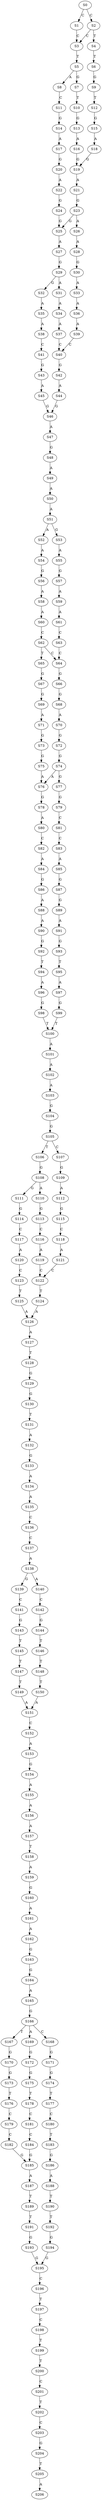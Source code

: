 strict digraph  {
	S0 -> S1 [ label = C ];
	S0 -> S2 [ label = C ];
	S1 -> S3 [ label = C ];
	S2 -> S3 [ label = C ];
	S2 -> S4 [ label = T ];
	S3 -> S5 [ label = T ];
	S4 -> S6 [ label = T ];
	S5 -> S7 [ label = G ];
	S5 -> S8 [ label = A ];
	S6 -> S9 [ label = G ];
	S7 -> S10 [ label = T ];
	S8 -> S11 [ label = C ];
	S9 -> S12 [ label = T ];
	S10 -> S13 [ label = G ];
	S11 -> S14 [ label = G ];
	S12 -> S15 [ label = G ];
	S13 -> S16 [ label = A ];
	S14 -> S17 [ label = A ];
	S15 -> S18 [ label = A ];
	S16 -> S19 [ label = G ];
	S17 -> S20 [ label = G ];
	S18 -> S19 [ label = G ];
	S19 -> S21 [ label = A ];
	S20 -> S22 [ label = A ];
	S21 -> S23 [ label = G ];
	S22 -> S24 [ label = G ];
	S23 -> S25 [ label = G ];
	S23 -> S26 [ label = A ];
	S24 -> S25 [ label = G ];
	S25 -> S27 [ label = A ];
	S26 -> S28 [ label = A ];
	S27 -> S29 [ label = G ];
	S28 -> S30 [ label = G ];
	S29 -> S31 [ label = A ];
	S29 -> S32 [ label = G ];
	S30 -> S33 [ label = A ];
	S31 -> S34 [ label = A ];
	S32 -> S35 [ label = A ];
	S33 -> S36 [ label = A ];
	S34 -> S37 [ label = A ];
	S35 -> S38 [ label = A ];
	S36 -> S39 [ label = A ];
	S37 -> S40 [ label = C ];
	S38 -> S41 [ label = C ];
	S39 -> S40 [ label = C ];
	S40 -> S42 [ label = G ];
	S41 -> S43 [ label = G ];
	S42 -> S44 [ label = A ];
	S43 -> S45 [ label = A ];
	S44 -> S46 [ label = G ];
	S45 -> S46 [ label = G ];
	S46 -> S47 [ label = A ];
	S47 -> S48 [ label = G ];
	S48 -> S49 [ label = A ];
	S49 -> S50 [ label = A ];
	S50 -> S51 [ label = A ];
	S51 -> S52 [ label = A ];
	S51 -> S53 [ label = G ];
	S52 -> S54 [ label = A ];
	S53 -> S55 [ label = A ];
	S54 -> S56 [ label = G ];
	S55 -> S57 [ label = G ];
	S56 -> S58 [ label = A ];
	S57 -> S59 [ label = A ];
	S58 -> S60 [ label = A ];
	S59 -> S61 [ label = A ];
	S60 -> S62 [ label = C ];
	S61 -> S63 [ label = C ];
	S62 -> S64 [ label = C ];
	S62 -> S65 [ label = T ];
	S63 -> S64 [ label = C ];
	S64 -> S66 [ label = G ];
	S65 -> S67 [ label = G ];
	S66 -> S68 [ label = G ];
	S67 -> S69 [ label = G ];
	S68 -> S70 [ label = A ];
	S69 -> S71 [ label = A ];
	S70 -> S72 [ label = G ];
	S71 -> S73 [ label = G ];
	S72 -> S74 [ label = G ];
	S73 -> S75 [ label = G ];
	S74 -> S76 [ label = A ];
	S74 -> S77 [ label = G ];
	S75 -> S76 [ label = A ];
	S76 -> S78 [ label = G ];
	S77 -> S79 [ label = G ];
	S78 -> S80 [ label = A ];
	S79 -> S81 [ label = C ];
	S80 -> S82 [ label = C ];
	S81 -> S83 [ label = C ];
	S82 -> S84 [ label = A ];
	S83 -> S85 [ label = A ];
	S84 -> S86 [ label = G ];
	S85 -> S87 [ label = G ];
	S86 -> S88 [ label = A ];
	S87 -> S89 [ label = G ];
	S88 -> S90 [ label = A ];
	S89 -> S91 [ label = A ];
	S90 -> S92 [ label = G ];
	S91 -> S93 [ label = G ];
	S92 -> S94 [ label = T ];
	S93 -> S95 [ label = T ];
	S94 -> S96 [ label = A ];
	S95 -> S97 [ label = A ];
	S96 -> S98 [ label = G ];
	S97 -> S99 [ label = G ];
	S98 -> S100 [ label = T ];
	S99 -> S100 [ label = T ];
	S100 -> S101 [ label = A ];
	S101 -> S102 [ label = A ];
	S102 -> S103 [ label = A ];
	S103 -> S104 [ label = G ];
	S104 -> S105 [ label = G ];
	S105 -> S106 [ label = T ];
	S105 -> S107 [ label = C ];
	S106 -> S108 [ label = G ];
	S107 -> S109 [ label = G ];
	S108 -> S110 [ label = A ];
	S108 -> S111 [ label = G ];
	S109 -> S112 [ label = A ];
	S110 -> S113 [ label = G ];
	S111 -> S114 [ label = G ];
	S112 -> S115 [ label = G ];
	S113 -> S116 [ label = C ];
	S114 -> S117 [ label = C ];
	S115 -> S118 [ label = C ];
	S116 -> S119 [ label = A ];
	S117 -> S120 [ label = A ];
	S118 -> S121 [ label = A ];
	S119 -> S122 [ label = C ];
	S120 -> S123 [ label = C ];
	S121 -> S122 [ label = C ];
	S122 -> S124 [ label = T ];
	S123 -> S125 [ label = T ];
	S124 -> S126 [ label = A ];
	S125 -> S126 [ label = A ];
	S126 -> S127 [ label = A ];
	S127 -> S128 [ label = T ];
	S128 -> S129 [ label = G ];
	S129 -> S130 [ label = G ];
	S130 -> S131 [ label = T ];
	S131 -> S132 [ label = A ];
	S132 -> S133 [ label = G ];
	S133 -> S134 [ label = A ];
	S134 -> S135 [ label = A ];
	S135 -> S136 [ label = C ];
	S136 -> S137 [ label = C ];
	S137 -> S138 [ label = A ];
	S138 -> S139 [ label = G ];
	S138 -> S140 [ label = A ];
	S139 -> S141 [ label = C ];
	S140 -> S142 [ label = C ];
	S141 -> S143 [ label = G ];
	S142 -> S144 [ label = G ];
	S143 -> S145 [ label = T ];
	S144 -> S146 [ label = T ];
	S145 -> S147 [ label = T ];
	S146 -> S148 [ label = T ];
	S147 -> S149 [ label = T ];
	S148 -> S150 [ label = T ];
	S149 -> S151 [ label = A ];
	S150 -> S151 [ label = A ];
	S151 -> S152 [ label = C ];
	S152 -> S153 [ label = A ];
	S153 -> S154 [ label = G ];
	S154 -> S155 [ label = A ];
	S155 -> S156 [ label = A ];
	S156 -> S157 [ label = A ];
	S157 -> S158 [ label = T ];
	S158 -> S159 [ label = A ];
	S159 -> S160 [ label = G ];
	S160 -> S161 [ label = A ];
	S161 -> S162 [ label = A ];
	S162 -> S163 [ label = G ];
	S163 -> S164 [ label = G ];
	S164 -> S165 [ label = A ];
	S165 -> S166 [ label = G ];
	S166 -> S167 [ label = T ];
	S166 -> S168 [ label = C ];
	S166 -> S169 [ label = A ];
	S167 -> S170 [ label = G ];
	S168 -> S171 [ label = G ];
	S169 -> S172 [ label = G ];
	S170 -> S173 [ label = G ];
	S171 -> S174 [ label = G ];
	S172 -> S175 [ label = G ];
	S173 -> S176 [ label = T ];
	S174 -> S177 [ label = T ];
	S175 -> S178 [ label = T ];
	S176 -> S179 [ label = C ];
	S177 -> S180 [ label = C ];
	S178 -> S181 [ label = C ];
	S179 -> S182 [ label = C ];
	S180 -> S183 [ label = T ];
	S181 -> S184 [ label = C ];
	S182 -> S185 [ label = G ];
	S183 -> S186 [ label = G ];
	S184 -> S185 [ label = G ];
	S185 -> S187 [ label = A ];
	S186 -> S188 [ label = A ];
	S187 -> S189 [ label = T ];
	S188 -> S190 [ label = T ];
	S189 -> S191 [ label = T ];
	S190 -> S192 [ label = T ];
	S191 -> S193 [ label = G ];
	S192 -> S194 [ label = G ];
	S193 -> S195 [ label = G ];
	S194 -> S195 [ label = G ];
	S195 -> S196 [ label = C ];
	S196 -> S197 [ label = T ];
	S197 -> S198 [ label = C ];
	S198 -> S199 [ label = T ];
	S199 -> S200 [ label = T ];
	S200 -> S201 [ label = C ];
	S201 -> S202 [ label = T ];
	S202 -> S203 [ label = C ];
	S203 -> S204 [ label = G ];
	S204 -> S205 [ label = T ];
	S205 -> S206 [ label = A ];
}
